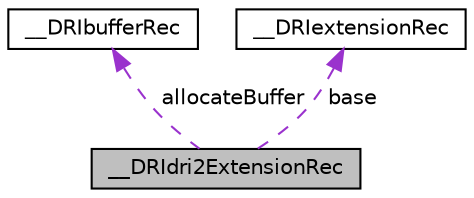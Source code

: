 digraph "__DRIdri2ExtensionRec"
{
  edge [fontname="Helvetica",fontsize="10",labelfontname="Helvetica",labelfontsize="10"];
  node [fontname="Helvetica",fontsize="10",shape=record];
  Node1 [label="__DRIdri2ExtensionRec",height=0.2,width=0.4,color="black", fillcolor="grey75", style="filled" fontcolor="black"];
  Node2 -> Node1 [dir="back",color="darkorchid3",fontsize="10",style="dashed",label=" allocateBuffer" ];
  Node2 [label="__DRIbufferRec",height=0.2,width=0.4,color="black", fillcolor="white", style="filled",URL="$struct_____d_r_ibuffer_rec.html"];
  Node3 -> Node1 [dir="back",color="darkorchid3",fontsize="10",style="dashed",label=" base" ];
  Node3 [label="__DRIextensionRec",height=0.2,width=0.4,color="black", fillcolor="white", style="filled",URL="$struct_____d_r_iextension_rec.html"];
}
